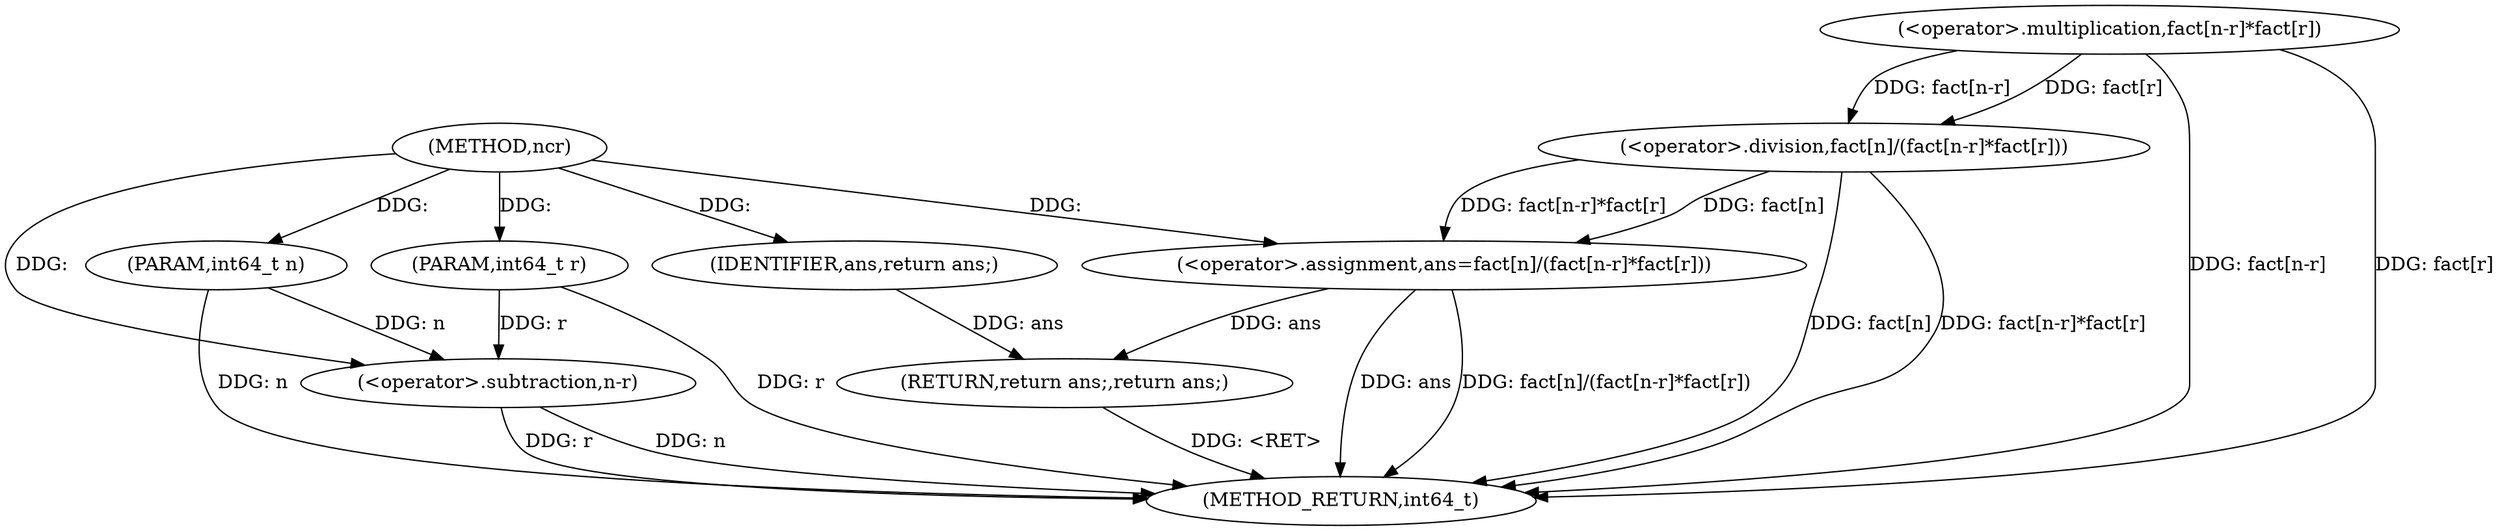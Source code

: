 digraph "ncr" {  
"1000593" [label = "(METHOD,ncr)" ]
"1000615" [label = "(METHOD_RETURN,int64_t)" ]
"1000594" [label = "(PARAM,int64_t n)" ]
"1000595" [label = "(PARAM,int64_t r)" ]
"1000598" [label = "(<operator>.assignment,ans=fact[n]/(fact[n-r]*fact[r]))" ]
"1000613" [label = "(RETURN,return ans;,return ans;)" ]
"1000614" [label = "(IDENTIFIER,ans,return ans;)" ]
"1000600" [label = "(<operator>.division,fact[n]/(fact[n-r]*fact[r]))" ]
"1000604" [label = "(<operator>.multiplication,fact[n-r]*fact[r])" ]
"1000607" [label = "(<operator>.subtraction,n-r)" ]
  "1000613" -> "1000615"  [ label = "DDG: <RET>"] 
  "1000594" -> "1000615"  [ label = "DDG: n"] 
  "1000595" -> "1000615"  [ label = "DDG: r"] 
  "1000598" -> "1000615"  [ label = "DDG: ans"] 
  "1000600" -> "1000615"  [ label = "DDG: fact[n]"] 
  "1000607" -> "1000615"  [ label = "DDG: n"] 
  "1000607" -> "1000615"  [ label = "DDG: r"] 
  "1000604" -> "1000615"  [ label = "DDG: fact[n-r]"] 
  "1000604" -> "1000615"  [ label = "DDG: fact[r]"] 
  "1000600" -> "1000615"  [ label = "DDG: fact[n-r]*fact[r]"] 
  "1000598" -> "1000615"  [ label = "DDG: fact[n]/(fact[n-r]*fact[r])"] 
  "1000593" -> "1000594"  [ label = "DDG: "] 
  "1000593" -> "1000595"  [ label = "DDG: "] 
  "1000600" -> "1000598"  [ label = "DDG: fact[n-r]*fact[r]"] 
  "1000600" -> "1000598"  [ label = "DDG: fact[n]"] 
  "1000614" -> "1000613"  [ label = "DDG: ans"] 
  "1000598" -> "1000613"  [ label = "DDG: ans"] 
  "1000593" -> "1000598"  [ label = "DDG: "] 
  "1000593" -> "1000614"  [ label = "DDG: "] 
  "1000604" -> "1000600"  [ label = "DDG: fact[n-r]"] 
  "1000604" -> "1000600"  [ label = "DDG: fact[r]"] 
  "1000594" -> "1000607"  [ label = "DDG: n"] 
  "1000593" -> "1000607"  [ label = "DDG: "] 
  "1000595" -> "1000607"  [ label = "DDG: r"] 
}
